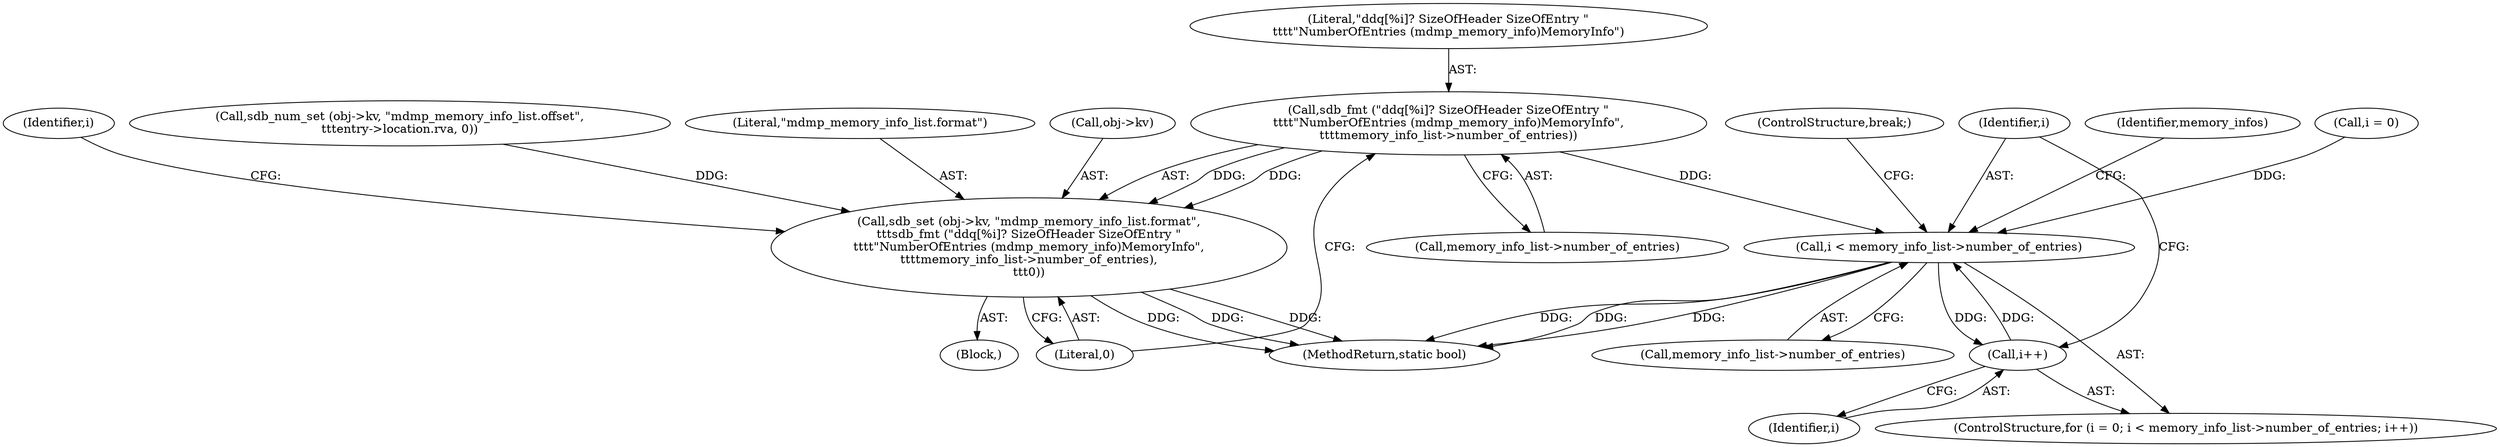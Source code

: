 digraph "0_radare2_40b021ba29c8f90ccf7c879fde2580bc73a17e8e_0@pointer" {
"1000941" [label="(Call,sdb_fmt (\"ddq[%i]? SizeOfHeader SizeOfEntry \"\n\t\t\t\t\"NumberOfEntries (mdmp_memory_info)MemoryInfo\",\n\t\t\t\tmemory_info_list->number_of_entries))"];
"1000936" [label="(Call,sdb_set (obj->kv, \"mdmp_memory_info_list.format\",\n\t\t\tsdb_fmt (\"ddq[%i]? SizeOfHeader SizeOfEntry \"\n\t\t\t\t\"NumberOfEntries (mdmp_memory_info)MemoryInfo\",\n\t\t\t\tmemory_info_list->number_of_entries),\n\t\t\t0))"];
"1000951" [label="(Call,i < memory_info_list->number_of_entries)"];
"1000956" [label="(Call,i++)"];
"1000979" [label="(ControlStructure,break;)"];
"1000952" [label="(Identifier,i)"];
"1000956" [label="(Call,i++)"];
"1000960" [label="(Identifier,memory_infos)"];
"1000943" [label="(Call,memory_info_list->number_of_entries)"];
"1001137" [label="(MethodReturn,static bool)"];
"1000936" [label="(Call,sdb_set (obj->kv, \"mdmp_memory_info_list.format\",\n\t\t\tsdb_fmt (\"ddq[%i]? SizeOfHeader SizeOfEntry \"\n\t\t\t\t\"NumberOfEntries (mdmp_memory_info)MemoryInfo\",\n\t\t\t\tmemory_info_list->number_of_entries),\n\t\t\t0))"];
"1000949" [label="(Identifier,i)"];
"1000953" [label="(Call,memory_info_list->number_of_entries)"];
"1000957" [label="(Identifier,i)"];
"1000925" [label="(Call,sdb_num_set (obj->kv, \"mdmp_memory_info_list.offset\",\n\t\t\tentry->location.rva, 0))"];
"1000947" [label="(ControlStructure,for (i = 0; i < memory_info_list->number_of_entries; i++))"];
"1000948" [label="(Call,i = 0)"];
"1000940" [label="(Literal,\"mdmp_memory_info_list.format\")"];
"1000951" [label="(Call,i < memory_info_list->number_of_entries)"];
"1000942" [label="(Literal,\"ddq[%i]? SizeOfHeader SizeOfEntry \"\n\t\t\t\t\"NumberOfEntries (mdmp_memory_info)MemoryInfo\")"];
"1000166" [label="(Block,)"];
"1000937" [label="(Call,obj->kv)"];
"1000946" [label="(Literal,0)"];
"1000941" [label="(Call,sdb_fmt (\"ddq[%i]? SizeOfHeader SizeOfEntry \"\n\t\t\t\t\"NumberOfEntries (mdmp_memory_info)MemoryInfo\",\n\t\t\t\tmemory_info_list->number_of_entries))"];
"1000941" -> "1000936"  [label="AST: "];
"1000941" -> "1000943"  [label="CFG: "];
"1000942" -> "1000941"  [label="AST: "];
"1000943" -> "1000941"  [label="AST: "];
"1000946" -> "1000941"  [label="CFG: "];
"1000941" -> "1000936"  [label="DDG: "];
"1000941" -> "1000936"  [label="DDG: "];
"1000941" -> "1000951"  [label="DDG: "];
"1000936" -> "1000166"  [label="AST: "];
"1000936" -> "1000946"  [label="CFG: "];
"1000937" -> "1000936"  [label="AST: "];
"1000940" -> "1000936"  [label="AST: "];
"1000946" -> "1000936"  [label="AST: "];
"1000949" -> "1000936"  [label="CFG: "];
"1000936" -> "1001137"  [label="DDG: "];
"1000936" -> "1001137"  [label="DDG: "];
"1000936" -> "1001137"  [label="DDG: "];
"1000925" -> "1000936"  [label="DDG: "];
"1000951" -> "1000947"  [label="AST: "];
"1000951" -> "1000953"  [label="CFG: "];
"1000952" -> "1000951"  [label="AST: "];
"1000953" -> "1000951"  [label="AST: "];
"1000960" -> "1000951"  [label="CFG: "];
"1000979" -> "1000951"  [label="CFG: "];
"1000951" -> "1001137"  [label="DDG: "];
"1000951" -> "1001137"  [label="DDG: "];
"1000951" -> "1001137"  [label="DDG: "];
"1000956" -> "1000951"  [label="DDG: "];
"1000948" -> "1000951"  [label="DDG: "];
"1000951" -> "1000956"  [label="DDG: "];
"1000956" -> "1000947"  [label="AST: "];
"1000956" -> "1000957"  [label="CFG: "];
"1000957" -> "1000956"  [label="AST: "];
"1000952" -> "1000956"  [label="CFG: "];
}
